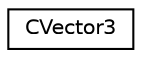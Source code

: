 digraph "Graphe hiérarchique des classes"
{
  edge [fontname="Helvetica",fontsize="10",labelfontname="Helvetica",labelfontsize="10"];
  node [fontname="Helvetica",fontsize="10",shape=record];
  rankdir="LR";
  Node1 [label="CVector3",height=0.2,width=0.4,color="black", fillcolor="white", style="filled",URL="$class_c_vector3.html"];
}
